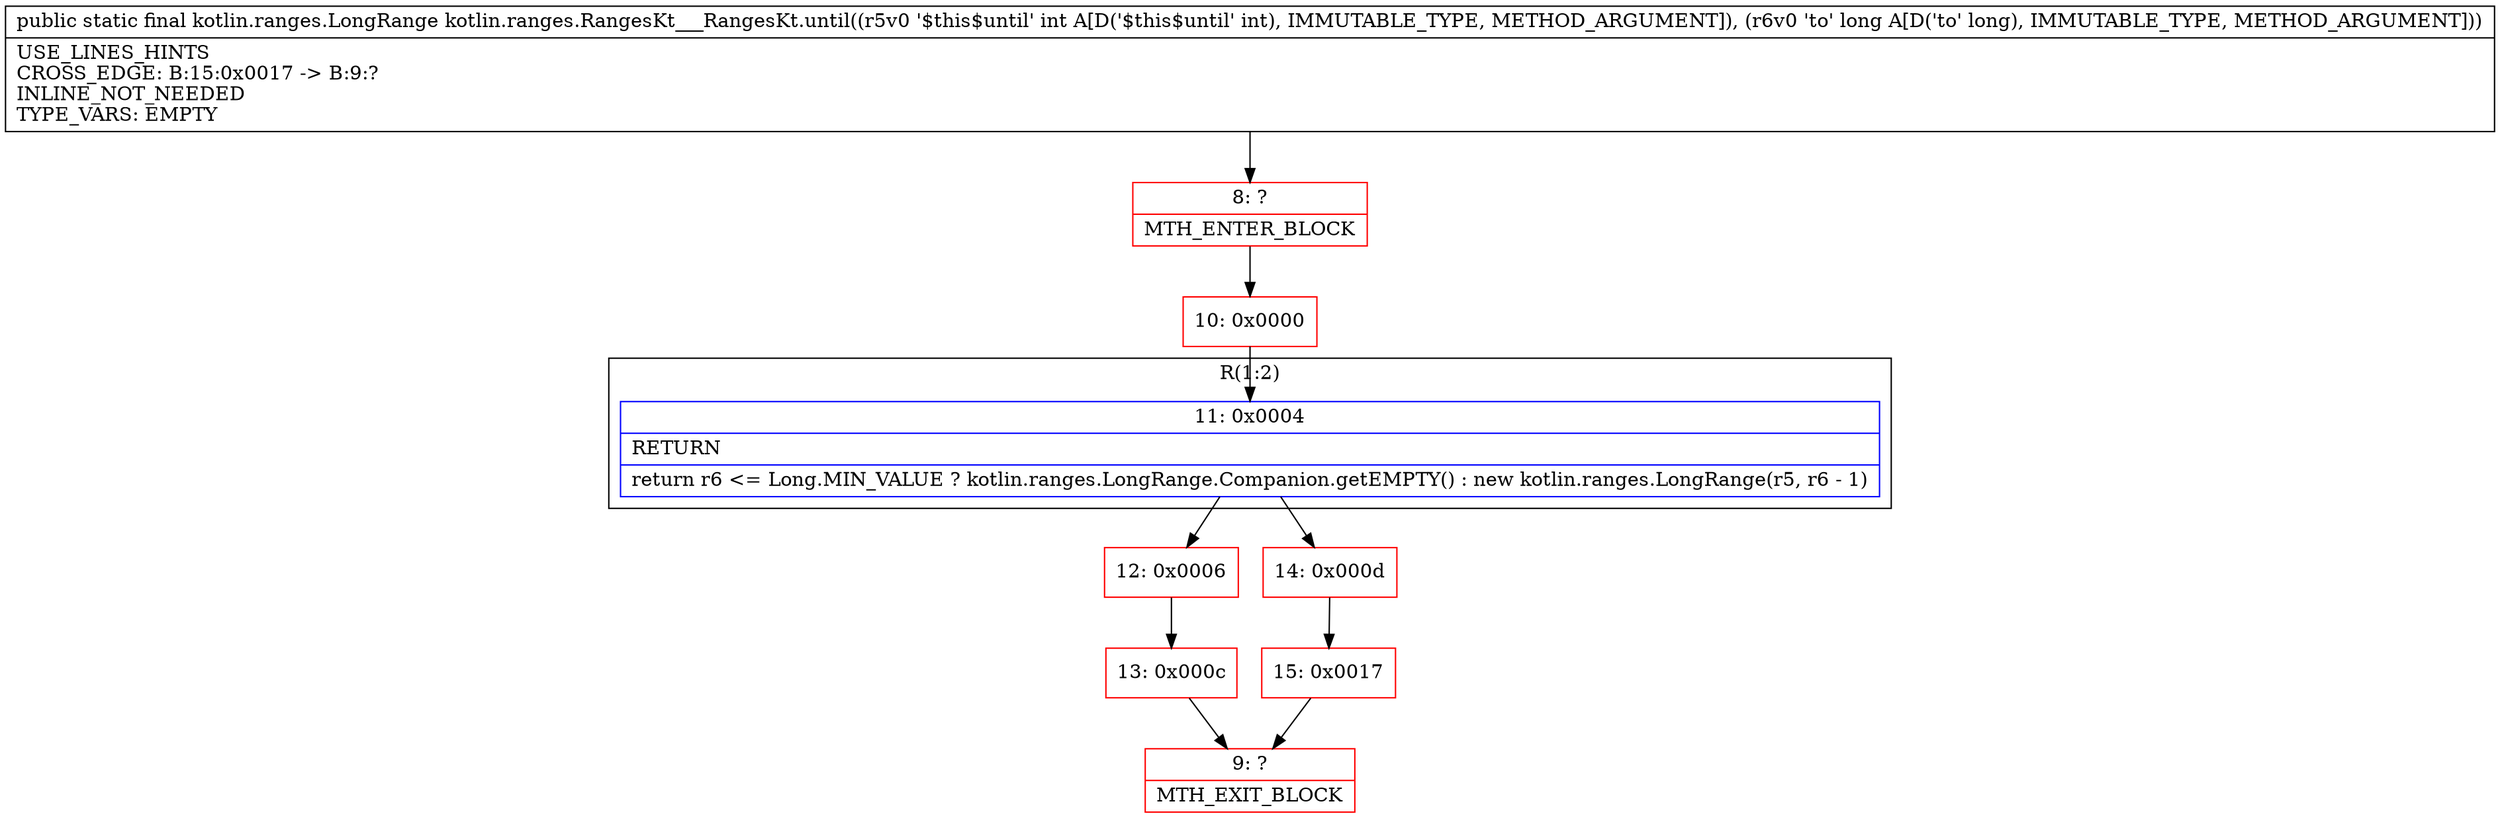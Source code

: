 digraph "CFG forkotlin.ranges.RangesKt___RangesKt.until(IJ)Lkotlin\/ranges\/LongRange;" {
subgraph cluster_Region_1749161415 {
label = "R(1:2)";
node [shape=record,color=blue];
Node_11 [shape=record,label="{11\:\ 0x0004|RETURN\l|return r6 \<= Long.MIN_VALUE ? kotlin.ranges.LongRange.Companion.getEMPTY() : new kotlin.ranges.LongRange(r5, r6 \- 1)\l}"];
}
Node_8 [shape=record,color=red,label="{8\:\ ?|MTH_ENTER_BLOCK\l}"];
Node_10 [shape=record,color=red,label="{10\:\ 0x0000}"];
Node_12 [shape=record,color=red,label="{12\:\ 0x0006}"];
Node_13 [shape=record,color=red,label="{13\:\ 0x000c}"];
Node_9 [shape=record,color=red,label="{9\:\ ?|MTH_EXIT_BLOCK\l}"];
Node_14 [shape=record,color=red,label="{14\:\ 0x000d}"];
Node_15 [shape=record,color=red,label="{15\:\ 0x0017}"];
MethodNode[shape=record,label="{public static final kotlin.ranges.LongRange kotlin.ranges.RangesKt___RangesKt.until((r5v0 '$this$until' int A[D('$this$until' int), IMMUTABLE_TYPE, METHOD_ARGUMENT]), (r6v0 'to' long A[D('to' long), IMMUTABLE_TYPE, METHOD_ARGUMENT]))  | USE_LINES_HINTS\lCROSS_EDGE: B:15:0x0017 \-\> B:9:?\lINLINE_NOT_NEEDED\lTYPE_VARS: EMPTY\l}"];
MethodNode -> Node_8;Node_11 -> Node_12;
Node_11 -> Node_14;
Node_8 -> Node_10;
Node_10 -> Node_11;
Node_12 -> Node_13;
Node_13 -> Node_9;
Node_14 -> Node_15;
Node_15 -> Node_9;
}

